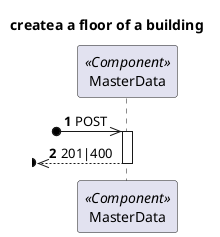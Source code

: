 @startuml
'https://plantuml.com/sequence-diagram

autonumber

skinparam packageStyle rect

title createa a floor of a building

participant "MasterData" as MD <<Component>>

?o->> MD : POST

activate MD
?o<<-- MD : 201|400
deactivate MD
@enduml
